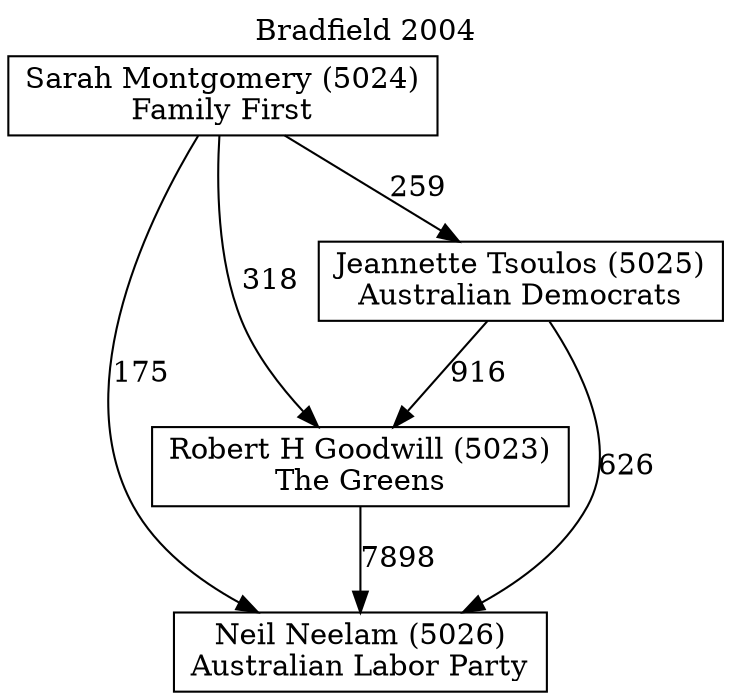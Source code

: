 // House preference flow
digraph "Neil Neelam (5026)_Bradfield_2004" {
	graph [label="Bradfield 2004" labelloc=t mclimit=10]
	node [shape=box]
	"Neil Neelam (5026)" [label="Neil Neelam (5026)
Australian Labor Party"]
	"Robert H Goodwill (5023)" [label="Robert H Goodwill (5023)
The Greens"]
	"Jeannette Tsoulos (5025)" [label="Jeannette Tsoulos (5025)
Australian Democrats"]
	"Sarah Montgomery (5024)" [label="Sarah Montgomery (5024)
Family First"]
	"Robert H Goodwill (5023)" -> "Neil Neelam (5026)" [label=7898]
	"Jeannette Tsoulos (5025)" -> "Robert H Goodwill (5023)" [label=916]
	"Sarah Montgomery (5024)" -> "Jeannette Tsoulos (5025)" [label=259]
	"Jeannette Tsoulos (5025)" -> "Neil Neelam (5026)" [label=626]
	"Sarah Montgomery (5024)" -> "Neil Neelam (5026)" [label=175]
	"Sarah Montgomery (5024)" -> "Robert H Goodwill (5023)" [label=318]
}

